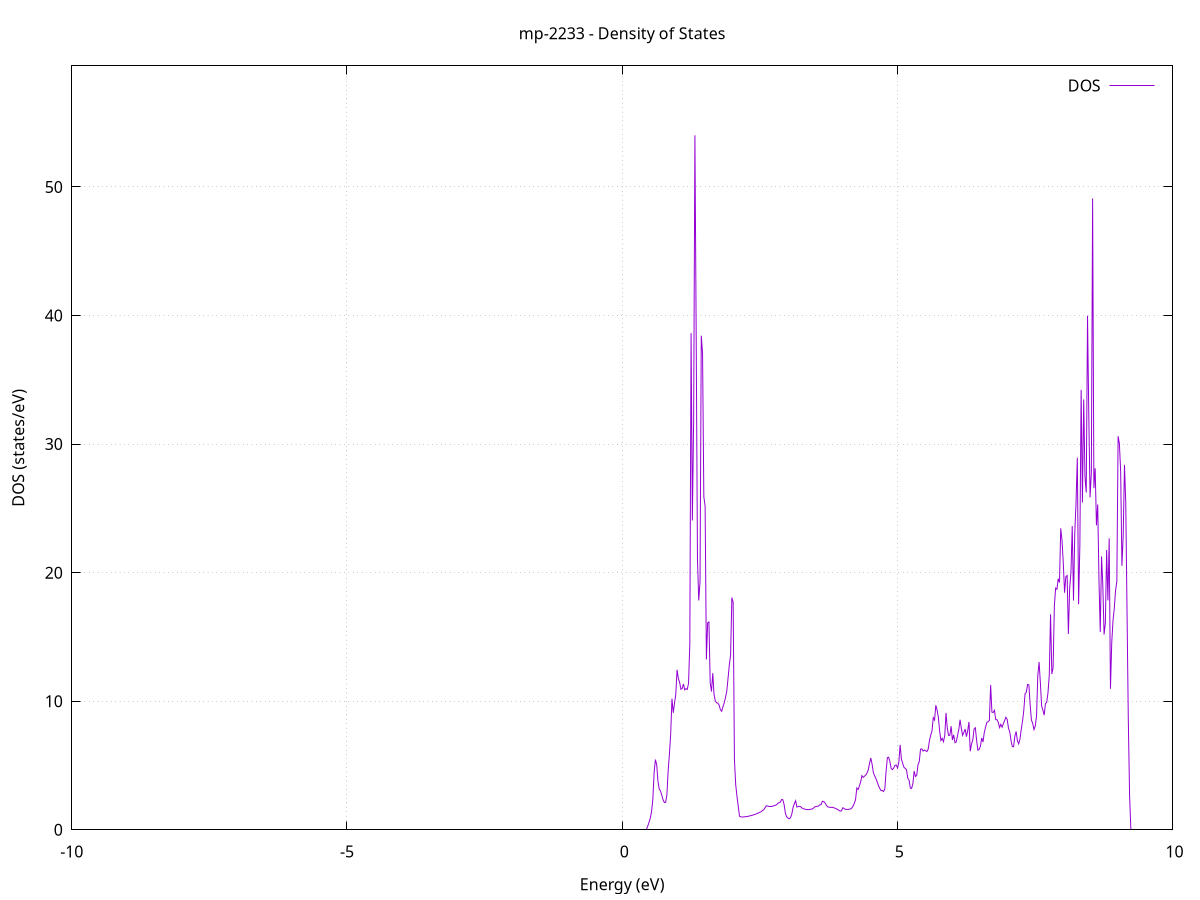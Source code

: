 set title 'mp-2233 - Density of States'
set xlabel 'Energy (eV)'
set ylabel 'DOS (states/eV)'
set grid
set xrange [-10:10]
set yrange [0:59.415]
set xzeroaxis lt -1
set terminal png size 800,600
set output 'mp-2233_dos_gnuplot.png'
plot '-' using 1:2 with lines title 'DOS'
-34.971500 0.000000
-34.948400 0.000000
-34.925200 0.000000
-34.902000 0.000000
-34.878900 0.000000
-34.855700 0.000000
-34.832600 0.000000
-34.809400 0.000000
-34.786200 0.000000
-34.763100 0.000000
-34.739900 0.000000
-34.716800 0.000000
-34.693600 0.000000
-34.670400 0.000000
-34.647300 0.000000
-34.624100 0.000000
-34.601000 0.000000
-34.577800 0.000000
-34.554600 0.000000
-34.531500 0.000000
-34.508300 0.000000
-34.485100 0.000000
-34.462000 0.000000
-34.438800 0.000000
-34.415700 0.000000
-34.392500 0.000000
-34.369300 0.000000
-34.346200 0.000000
-34.323000 0.000000
-34.299900 0.000000
-34.276700 0.000000
-34.253500 0.000000
-34.230400 0.000000
-34.207200 0.000000
-34.184000 0.000000
-34.160900 0.000000
-34.137700 0.000000
-34.114600 0.000000
-34.091400 0.000000
-34.068200 0.000000
-34.045100 0.000000
-34.021900 0.000000
-33.998800 0.000000
-33.975600 0.000000
-33.952400 0.000000
-33.929300 0.000000
-33.906100 0.000000
-33.883000 0.000000
-33.859800 0.000000
-33.836600 0.000000
-33.813500 0.000000
-33.790300 0.000000
-33.767100 0.000000
-33.744000 0.000000
-33.720800 0.000000
-33.697700 0.000000
-33.674500 0.000000
-33.651300 0.000000
-33.628200 0.000000
-33.605000 0.000000
-33.581900 0.000000
-33.558700 0.000000
-33.535500 0.000000
-33.512400 0.000000
-33.489200 0.000000
-33.466000 0.000000
-33.442900 0.000000
-33.419700 0.000000
-33.396600 0.000000
-33.373400 0.000000
-33.350200 0.000000
-33.327100 0.000000
-33.303900 0.000000
-33.280800 0.000000
-33.257600 0.000000
-33.234400 0.000000
-33.211300 0.000000
-33.188100 0.000000
-33.165000 0.000000
-33.141800 0.000000
-33.118600 0.000000
-33.095500 0.000000
-33.072300 0.000000
-33.049100 0.000000
-33.026000 0.000000
-33.002800 0.000000
-32.979700 0.000000
-32.956500 0.000000
-32.933300 0.000000
-32.910200 0.000000
-32.887000 0.000000
-32.863900 1.568600
-32.840700 13.562100
-32.817500 26.415100
-32.794400 27.747700
-32.771200 15.427400
-32.748000 54.456900
-32.724900 6.223500
-32.701700 46.162700
-32.678600 78.265700
-32.655400 48.452000
-32.632200 0.000000
-32.609100 0.000000
-32.585900 0.000000
-32.562800 0.000000
-32.539600 0.000000
-32.516400 0.000000
-32.493300 0.000000
-32.470100 0.000000
-32.447000 0.000000
-32.423800 0.000000
-32.400600 0.000000
-32.377500 0.000000
-32.354300 0.000000
-32.331100 0.000000
-32.308000 0.000000
-32.284800 0.000000
-32.261700 0.000000
-32.238500 0.000000
-32.215300 0.000000
-32.192200 0.000000
-32.169000 0.000000
-32.145900 0.000000
-32.122700 0.000000
-32.099500 0.000000
-32.076400 0.000000
-32.053200 0.000000
-32.030000 0.000000
-32.006900 0.000000
-31.983700 0.000000
-31.960600 0.000000
-31.937400 0.000000
-31.914200 0.000000
-31.891100 0.000000
-31.867900 0.000000
-31.844800 0.000000
-31.821600 0.000000
-31.798400 0.000000
-31.775300 0.000000
-31.752100 0.000000
-31.729000 0.000000
-31.705800 0.000000
-31.682600 0.000000
-31.659500 0.000000
-31.636300 0.000000
-31.613100 0.000000
-31.590000 0.000000
-31.566800 0.000000
-31.543700 0.000000
-31.520500 0.000000
-31.497300 0.000000
-31.474200 0.000000
-31.451000 0.000000
-31.427900 0.000000
-31.404700 0.000000
-31.381500 0.000000
-31.358400 0.000000
-31.335200 0.000000
-31.312000 0.000000
-31.288900 0.000000
-31.265700 0.000000
-31.242600 0.000000
-31.219400 0.000000
-31.196200 0.000000
-31.173100 0.000000
-31.149900 0.000000
-31.126800 0.000000
-31.103600 0.000000
-31.080400 0.000000
-31.057300 0.000000
-31.034100 0.000000
-31.011000 0.000000
-30.987800 0.000000
-30.964600 0.000000
-30.941500 0.000000
-30.918300 0.000000
-30.895100 0.000000
-30.872000 0.000000
-30.848800 0.000000
-30.825700 0.000000
-30.802500 0.000000
-30.779300 0.000000
-30.756200 0.000000
-30.733000 0.000000
-30.709900 0.000000
-30.686700 0.000000
-30.663500 0.000000
-30.640400 0.000000
-30.617200 0.000000
-30.594000 0.000000
-30.570900 0.000000
-30.547700 0.000000
-30.524600 0.000000
-30.501400 0.000000
-30.478200 0.000000
-30.455100 0.000000
-30.431900 0.000000
-30.408800 0.000000
-30.385600 0.000000
-30.362400 0.000000
-30.339300 0.000000
-30.316100 0.000000
-30.293000 0.000000
-30.269800 0.000000
-30.246600 0.000000
-30.223500 0.000000
-30.200300 0.000000
-30.177100 0.000000
-30.154000 0.000000
-30.130800 0.000000
-30.107700 0.000000
-30.084500 0.000000
-30.061300 0.000000
-30.038200 0.000000
-30.015000 0.000000
-29.991900 0.000000
-29.968700 0.000000
-29.945500 0.000000
-29.922400 0.000000
-29.899200 0.000000
-29.876000 0.000000
-29.852900 0.000000
-29.829700 0.000000
-29.806600 0.000000
-29.783400 0.000000
-29.760200 0.000000
-29.737100 0.000000
-29.713900 0.000000
-29.690800 0.000000
-29.667600 0.000000
-29.644400 0.000000
-29.621300 0.000000
-29.598100 0.000000
-29.575000 0.000000
-29.551800 0.000000
-29.528600 0.000000
-29.505500 0.000000
-29.482300 0.000000
-29.459100 0.000000
-29.436000 0.000000
-29.412800 0.000000
-29.389700 0.000000
-29.366500 0.000000
-29.343300 0.000000
-29.320200 0.000000
-29.297000 0.000000
-29.273900 0.000000
-29.250700 0.000000
-29.227500 0.000000
-29.204400 0.000000
-29.181200 0.000000
-29.158000 0.000000
-29.134900 0.000000
-29.111700 0.000000
-29.088600 0.000000
-29.065400 0.000000
-29.042200 0.000000
-29.019100 0.000000
-28.995900 0.000000
-28.972800 0.000000
-28.949600 0.000000
-28.926400 0.000000
-28.903300 0.000000
-28.880100 0.000000
-28.857000 0.000000
-28.833800 0.000000
-28.810600 0.000000
-28.787500 0.000000
-28.764300 0.000000
-28.741100 0.000000
-28.718000 0.000000
-28.694800 0.000000
-28.671700 0.000000
-28.648500 0.000000
-28.625300 0.000000
-28.602200 0.000000
-28.579000 0.000000
-28.555900 0.000000
-28.532700 0.000000
-28.509500 0.000000
-28.486400 0.000000
-28.463200 0.000000
-28.440000 0.000000
-28.416900 0.000000
-28.393700 0.000000
-28.370600 0.000000
-28.347400 0.000000
-28.324200 0.000000
-28.301100 0.000000
-28.277900 0.000000
-28.254800 0.000000
-28.231600 0.000000
-28.208400 0.000000
-28.185300 0.000000
-28.162100 0.000000
-28.139000 0.000000
-28.115800 0.000000
-28.092600 0.000000
-28.069500 0.000000
-28.046300 0.000000
-28.023100 0.000000
-28.000000 0.000000
-27.976800 0.000000
-27.953700 0.000000
-27.930500 0.000000
-27.907300 0.000000
-27.884200 0.000000
-27.861000 0.000000
-27.837900 0.000000
-27.814700 0.000000
-27.791500 0.000000
-27.768400 0.000000
-27.745200 0.000000
-27.722000 0.000000
-27.698900 0.000000
-27.675700 0.000000
-27.652600 0.000000
-27.629400 0.000000
-27.606200 0.000000
-27.583100 0.000000
-27.559900 0.000000
-27.536800 0.000000
-27.513600 0.000000
-27.490400 0.000000
-27.467300 0.000000
-27.444100 0.000000
-27.421000 0.000000
-27.397800 0.000000
-27.374600 0.000000
-27.351500 0.000000
-27.328300 0.000000
-27.305100 0.000000
-27.282000 0.000000
-27.258800 0.000000
-27.235700 0.000000
-27.212500 0.000000
-27.189300 0.000000
-27.166200 0.000000
-27.143000 0.000000
-27.119900 0.000000
-27.096700 0.000000
-27.073500 0.000000
-27.050400 0.000000
-27.027200 0.000000
-27.004000 0.000000
-26.980900 0.000000
-26.957700 0.000000
-26.934600 0.000000
-26.911400 0.000000
-26.888200 0.000000
-26.865100 0.000000
-26.841900 0.000000
-26.818800 0.000000
-26.795600 0.000000
-26.772400 0.000000
-26.749300 0.000000
-26.726100 0.000000
-26.703000 0.000000
-26.679800 0.000000
-26.656600 0.000000
-26.633500 0.000000
-26.610300 0.000000
-26.587100 0.000000
-26.564000 0.000000
-26.540800 0.000000
-26.517700 0.000000
-26.494500 0.000000
-26.471300 0.000000
-26.448200 0.000000
-26.425000 0.000000
-26.401900 0.000000
-26.378700 0.000000
-26.355500 0.000000
-26.332400 0.000000
-26.309200 0.000000
-26.286000 0.000000
-26.262900 0.000000
-26.239700 0.000000
-26.216600 0.000000
-26.193400 0.000000
-26.170200 0.000000
-26.147100 0.000000
-26.123900 0.000000
-26.100800 0.000000
-26.077600 0.000000
-26.054400 0.000000
-26.031300 0.000000
-26.008100 0.000000
-25.985000 0.000000
-25.961800 0.000000
-25.938600 0.000000
-25.915500 0.000000
-25.892300 0.000000
-25.869100 0.000000
-25.846000 0.000000
-25.822800 0.000000
-25.799700 0.000000
-25.776500 0.000000
-25.753300 0.000000
-25.730200 0.000000
-25.707000 0.000000
-25.683900 0.000000
-25.660700 0.000000
-25.637500 0.000000
-25.614400 0.000000
-25.591200 0.000000
-25.568000 0.000000
-25.544900 0.000000
-25.521700 0.000000
-25.498600 0.000000
-25.475400 0.000000
-25.452200 0.000000
-25.429100 0.000000
-25.405900 0.000000
-25.382800 0.000000
-25.359600 0.000000
-25.336400 0.000000
-25.313300 0.000000
-25.290100 0.000000
-25.267000 0.000000
-25.243800 0.000000
-25.220600 0.000000
-25.197500 0.000000
-25.174300 0.000000
-25.151100 0.000000
-25.128000 0.000000
-25.104800 0.000000
-25.081700 0.000000
-25.058500 0.000000
-25.035300 0.000000
-25.012200 0.000000
-24.989000 0.000000
-24.965900 0.000000
-24.942700 0.000000
-24.919500 0.000000
-24.896400 0.000000
-24.873200 0.000000
-24.850000 0.000000
-24.826900 0.000000
-24.803700 0.000000
-24.780600 0.000000
-24.757400 0.000000
-24.734200 0.000000
-24.711100 0.000000
-24.687900 0.000000
-24.664800 0.000000
-24.641600 0.000000
-24.618400 0.000000
-24.595300 0.000000
-24.572100 0.000000
-24.549000 0.000000
-24.525800 0.000000
-24.502600 0.000000
-24.479500 0.000000
-24.456300 0.000000
-24.433100 0.000000
-24.410000 0.000000
-24.386800 0.000000
-24.363700 0.000000
-24.340500 0.000000
-24.317300 0.000000
-24.294200 0.000000
-24.271000 0.000000
-24.247900 0.000000
-24.224700 0.000000
-24.201500 0.000000
-24.178400 0.000000
-24.155200 0.000000
-24.132000 0.000000
-24.108900 0.000000
-24.085700 0.000000
-24.062600 0.000000
-24.039400 0.000000
-24.016200 0.000000
-23.993100 0.000000
-23.969900 0.000000
-23.946800 0.000000
-23.923600 0.000000
-23.900400 0.000000
-23.877300 0.000000
-23.854100 0.000000
-23.831000 0.000000
-23.807800 0.000000
-23.784600 0.000000
-23.761500 0.000000
-23.738300 0.000000
-23.715100 0.000000
-23.692000 0.000000
-23.668800 0.000000
-23.645700 0.000000
-23.622500 0.000000
-23.599300 0.000000
-23.576200 0.000000
-23.553000 0.000000
-23.529900 0.000000
-23.506700 0.000000
-23.483500 0.000000
-23.460400 0.000000
-23.437200 0.000000
-23.414000 0.000000
-23.390900 0.000000
-23.367700 0.000000
-23.344600 0.000000
-23.321400 0.000000
-23.298200 0.000000
-23.275100 0.000000
-23.251900 0.000000
-23.228800 0.000000
-23.205600 0.000000
-23.182400 0.000000
-23.159300 0.000000
-23.136100 0.000000
-23.113000 0.000000
-23.089800 0.000000
-23.066600 0.000000
-23.043500 0.000000
-23.020300 0.000000
-22.997100 0.000000
-22.974000 0.000000
-22.950800 0.000000
-22.927700 0.000000
-22.904500 0.000000
-22.881300 0.000000
-22.858200 0.000000
-22.835000 0.000000
-22.811900 0.000000
-22.788700 0.000000
-22.765500 0.000000
-22.742400 0.000000
-22.719200 0.000000
-22.696000 0.000000
-22.672900 0.000000
-22.649700 0.000000
-22.626600 0.000000
-22.603400 0.000000
-22.580200 0.000000
-22.557100 0.000000
-22.533900 0.000000
-22.510800 0.000000
-22.487600 0.000000
-22.464400 0.000000
-22.441300 0.000000
-22.418100 0.000000
-22.395000 0.000000
-22.371800 0.000000
-22.348600 0.000000
-22.325500 0.000000
-22.302300 0.000000
-22.279100 0.000000
-22.256000 0.000000
-22.232800 0.000000
-22.209700 0.000000
-22.186500 0.000000
-22.163300 0.000000
-22.140200 0.000000
-22.117000 0.000000
-22.093900 0.000000
-22.070700 0.000000
-22.047500 0.000000
-22.024400 0.000000
-22.001200 0.000000
-21.978000 0.000000
-21.954900 0.000000
-21.931700 0.000000
-21.908600 0.000000
-21.885400 0.000000
-21.862200 0.000000
-21.839100 0.000000
-21.815900 0.000000
-21.792800 0.000000
-21.769600 0.000000
-21.746400 0.000000
-21.723300 0.000000
-21.700100 0.000000
-21.677000 0.000000
-21.653800 0.000000
-21.630600 0.000000
-21.607500 0.000000
-21.584300 0.000000
-21.561100 0.000000
-21.538000 0.000000
-21.514800 0.000000
-21.491700 0.000000
-21.468500 0.000000
-21.445300 0.000000
-21.422200 0.000000
-21.399000 0.000000
-21.375900 0.000000
-21.352700 0.000000
-21.329500 0.000000
-21.306400 0.000000
-21.283200 0.000000
-21.260000 0.000000
-21.236900 0.000000
-21.213700 0.000000
-21.190600 0.000000
-21.167400 0.000000
-21.144200 0.000000
-21.121100 0.000000
-21.097900 0.000000
-21.074800 0.000000
-21.051600 0.000000
-21.028400 0.000000
-21.005300 0.000000
-20.982100 0.000000
-20.959000 0.000000
-20.935800 0.000000
-20.912600 0.000000
-20.889500 0.000000
-20.866300 0.000000
-20.843100 0.000000
-20.820000 0.000000
-20.796800 0.000000
-20.773700 0.000000
-20.750500 0.000000
-20.727300 0.000000
-20.704200 0.000000
-20.681000 0.000000
-20.657900 0.000000
-20.634700 0.000000
-20.611500 0.000000
-20.588400 0.000000
-20.565200 0.000000
-20.542000 0.000000
-20.518900 0.000000
-20.495700 0.000000
-20.472600 0.000000
-20.449400 0.000000
-20.426200 0.000000
-20.403100 0.000000
-20.379900 0.000000
-20.356800 0.000000
-20.333600 0.000000
-20.310400 0.000000
-20.287300 0.000000
-20.264100 0.000000
-20.241000 0.000000
-20.217800 0.000000
-20.194600 0.000000
-20.171500 0.000000
-20.148300 0.000000
-20.125100 0.000000
-20.102000 0.000000
-20.078800 0.000000
-20.055700 0.000000
-20.032500 0.000000
-20.009300 0.000000
-19.986200 0.000000
-19.963000 0.000000
-19.939900 0.000000
-19.916700 0.000000
-19.893500 0.000000
-19.870400 0.000000
-19.847200 0.000000
-19.824000 0.000000
-19.800900 0.000000
-19.777700 0.000000
-19.754600 0.000000
-19.731400 0.000000
-19.708200 0.000000
-19.685100 0.000000
-19.661900 0.000000
-19.638800 0.000000
-19.615600 0.000000
-19.592400 0.000000
-19.569300 0.000000
-19.546100 0.000000
-19.522900 0.000000
-19.499800 0.000000
-19.476600 0.000000
-19.453500 0.000000
-19.430300 0.000000
-19.407100 0.000000
-19.384000 0.000000
-19.360800 0.000000
-19.337700 0.000000
-19.314500 0.000000
-19.291300 0.000000
-19.268200 0.000000
-19.245000 0.000000
-19.221900 0.000000
-19.198700 0.000000
-19.175500 0.000000
-19.152400 0.000000
-19.129200 0.000000
-19.106000 0.000000
-19.082900 0.000000
-19.059700 0.000000
-19.036600 0.000000
-19.013400 0.000000
-18.990200 0.000000
-18.967100 0.000000
-18.943900 0.000000
-18.920800 0.000000
-18.897600 0.000000
-18.874400 0.000000
-18.851300 0.000000
-18.828100 0.000000
-18.804900 0.000000
-18.781800 0.000000
-18.758600 0.000000
-18.735500 0.000000
-18.712300 0.000000
-18.689100 0.000000
-18.666000 0.000000
-18.642800 0.000000
-18.619700 0.000000
-18.596500 0.000000
-18.573300 0.000000
-18.550200 0.000000
-18.527000 0.000000
-18.503900 0.000000
-18.480700 0.000000
-18.457500 0.000000
-18.434400 0.000000
-18.411200 0.000000
-18.388000 0.000000
-18.364900 0.000000
-18.341700 0.000000
-18.318600 0.000000
-18.295400 0.000000
-18.272200 0.000000
-18.249100 0.000000
-18.225900 0.000000
-18.202800 0.000000
-18.179600 0.000000
-18.156400 0.000000
-18.133300 0.000000
-18.110100 0.000000
-18.086900 0.000000
-18.063800 0.000000
-18.040600 0.000000
-18.017500 0.000000
-17.994300 0.000000
-17.971100 0.000000
-17.948000 0.000000
-17.924800 0.000000
-17.901700 0.000000
-17.878500 0.000000
-17.855300 0.000000
-17.832200 0.000000
-17.809000 0.000000
-17.785900 0.000000
-17.762700 0.000000
-17.739500 0.000000
-17.716400 0.000000
-17.693200 0.000000
-17.670000 0.000000
-17.646900 0.000000
-17.623700 0.000000
-17.600600 0.000000
-17.577400 0.000000
-17.554200 0.000000
-17.531100 0.000000
-17.507900 0.000000
-17.484800 0.000000
-17.461600 0.000000
-17.438400 0.000000
-17.415300 0.000000
-17.392100 0.000000
-17.368900 0.000000
-17.345800 0.000000
-17.322600 0.000000
-17.299500 0.000000
-17.276300 0.000000
-17.253100 0.000000
-17.230000 0.000000
-17.206800 0.000000
-17.183700 0.000000
-17.160500 0.000000
-17.137300 0.000000
-17.114200 0.000000
-17.091000 0.000000
-17.067900 0.000000
-17.044700 0.000000
-17.021500 0.000000
-16.998400 0.000000
-16.975200 0.000000
-16.952000 0.000000
-16.928900 0.000000
-16.905700 0.000000
-16.882600 0.000000
-16.859400 0.000000
-16.836200 0.000000
-16.813100 0.000000
-16.789900 0.000000
-16.766800 0.000000
-16.743600 0.000000
-16.720400 0.000000
-16.697300 0.000000
-16.674100 0.000000
-16.650900 0.000000
-16.627800 0.000000
-16.604600 0.000000
-16.581500 0.000000
-16.558300 0.000000
-16.535100 0.000000
-16.512000 0.000000
-16.488800 0.000000
-16.465700 0.000000
-16.442500 0.000000
-16.419300 0.000000
-16.396200 0.000000
-16.373000 0.000000
-16.349900 0.000000
-16.326700 0.000000
-16.303500 0.000000
-16.280400 0.000000
-16.257200 0.000000
-16.234000 0.000000
-16.210900 0.000000
-16.187700 0.000000
-16.164600 0.000000
-16.141400 0.000000
-16.118200 0.000000
-16.095100 0.000000
-16.071900 0.000000
-16.048800 0.000000
-16.025600 0.000000
-16.002400 0.000000
-15.979300 0.000000
-15.956100 0.000000
-15.932900 0.000000
-15.909800 0.000000
-15.886600 0.000000
-15.863500 0.000000
-15.840300 0.000000
-15.817100 0.000000
-15.794000 0.000000
-15.770800 0.000000
-15.747700 0.000000
-15.724500 0.000000
-15.701300 0.000000
-15.678200 0.000000
-15.655000 0.000000
-15.631900 0.000000
-15.608700 0.000000
-15.585500 0.000000
-15.562400 0.000000
-15.539200 0.000000
-15.516000 0.000000
-15.492900 0.000000
-15.469700 0.000000
-15.446600 0.000000
-15.423400 0.000000
-15.400200 0.000000
-15.377100 0.000000
-15.353900 0.000000
-15.330800 0.000000
-15.307600 0.000000
-15.284400 0.000000
-15.261300 0.000000
-15.238100 0.000000
-15.214900 0.000000
-15.191800 0.000000
-15.168600 0.000000
-15.145500 0.000000
-15.122300 0.000000
-15.099100 0.000000
-15.076000 0.000000
-15.052800 0.000000
-15.029700 0.000000
-15.006500 0.000000
-14.983300 0.000000
-14.960200 0.000000
-14.937000 0.000000
-14.913900 0.000000
-14.890700 0.000000
-14.867500 0.000000
-14.844400 0.000000
-14.821200 0.000000
-14.798000 0.000000
-14.774900 0.000000
-14.751700 0.000000
-14.728600 0.000000
-14.705400 0.000000
-14.682200 0.000000
-14.659100 0.000000
-14.635900 0.000000
-14.612800 0.000000
-14.589600 0.000000
-14.566400 0.000000
-14.543300 0.000000
-14.520100 0.000000
-14.496900 0.000000
-14.473800 0.000000
-14.450600 0.000000
-14.427500 0.000000
-14.404300 0.000000
-14.381100 0.000000
-14.358000 0.000000
-14.334800 0.000000
-14.311700 0.000000
-14.288500 0.000000
-14.265300 0.000000
-14.242200 0.000000
-14.219000 0.000000
-14.195900 0.000000
-14.172700 0.000000
-14.149500 0.000000
-14.126400 0.000000
-14.103200 0.000000
-14.080000 0.000000
-14.056900 0.000000
-14.033700 0.000000
-14.010600 0.000000
-13.987400 0.000000
-13.964200 0.000000
-13.941100 0.000000
-13.917900 0.000000
-13.894800 0.000000
-13.871600 0.000000
-13.848400 0.000000
-13.825300 0.000000
-13.802100 0.000000
-13.778900 0.000000
-13.755800 0.000000
-13.732600 0.000000
-13.709500 0.000000
-13.686300 0.000000
-13.663100 0.000000
-13.640000 0.000000
-13.616800 0.000000
-13.593700 0.000000
-13.570500 0.000000
-13.547300 0.000000
-13.524200 0.000000
-13.501000 0.000000
-13.477900 0.000000
-13.454700 0.000000
-13.431500 0.000000
-13.408400 0.000000
-13.385200 0.000000
-13.362000 0.000000
-13.338900 0.000000
-13.315700 0.000000
-13.292600 0.000000
-13.269400 0.000000
-13.246200 0.000000
-13.223100 0.000000
-13.199900 0.000000
-13.176800 0.000000
-13.153600 0.000000
-13.130400 0.000000
-13.107300 0.000000
-13.084100 0.000000
-13.060900 0.000000
-13.037800 0.000000
-13.014600 0.000000
-12.991500 0.000000
-12.968300 0.000000
-12.945100 0.000000
-12.922000 0.000000
-12.898800 0.000000
-12.875700 0.000000
-12.852500 0.000000
-12.829300 0.000000
-12.806200 0.000000
-12.783000 0.000000
-12.759900 0.000000
-12.736700 0.000000
-12.713500 0.000000
-12.690400 0.000000
-12.667200 0.000000
-12.644000 0.000000
-12.620900 0.000000
-12.597700 0.000000
-12.574600 0.000000
-12.551400 0.000000
-12.528200 0.000000
-12.505100 0.000000
-12.481900 0.000000
-12.458800 0.000000
-12.435600 0.000000
-12.412400 0.000000
-12.389300 0.000000
-12.366100 0.000000
-12.342900 0.000000
-12.319800 0.000000
-12.296600 0.000000
-12.273500 0.000000
-12.250300 0.000000
-12.227100 0.000000
-12.204000 0.000000
-12.180800 0.000000
-12.157700 0.000000
-12.134500 0.000000
-12.111300 0.000000
-12.088200 0.000000
-12.065000 0.000000
-12.041900 0.000000
-12.018700 0.000000
-11.995500 0.000000
-11.972400 0.000000
-11.949200 0.000000
-11.926000 0.000000
-11.902900 0.000000
-11.879700 0.000000
-11.856600 1.183000
-11.833400 2.513000
-11.810200 3.374400
-11.787100 4.442400
-11.763900 5.798900
-11.740800 8.558300
-11.717600 13.918700
-11.694400 12.457700
-11.671300 10.605000
-11.648100 9.552300
-11.624900 11.986200
-11.601800 15.966500
-11.578600 10.464100
-11.555500 9.122300
-11.532300 10.669800
-11.509100 9.020300
-11.486000 8.259200
-11.462800 7.393000
-11.439700 5.859800
-11.416500 4.432200
-11.393300 2.528400
-11.370200 6.330100
-11.347000 9.266000
-11.323900 20.828300
-11.300700 16.220700
-11.277500 12.062400
-11.254400 9.221500
-11.231200 9.458100
-11.208000 12.432200
-11.184900 10.082400
-11.161700 14.514800
-11.138600 17.007700
-11.115400 15.400500
-11.092200 12.997800
-11.069100 10.079600
-11.045900 10.602800
-11.022800 8.417700
-10.999600 8.966100
-10.976400 10.864700
-10.953300 14.525400
-10.930100 16.212100
-10.906900 19.982800
-10.883800 24.002600
-10.860600 26.403500
-10.837500 18.741000
-10.814300 14.093900
-10.791100 11.956500
-10.768000 12.476400
-10.744800 23.658200
-10.721700 18.555900
-10.698500 15.511000
-10.675300 18.187400
-10.652200 20.300900
-10.629000 21.802100
-10.605900 15.222000
-10.582700 13.979900
-10.559500 18.369600
-10.536400 22.182800
-10.513200 26.416900
-10.490000 21.375400
-10.466900 30.967400
-10.443700 11.715400
-10.420600 8.531700
-10.397400 8.397900
-10.374200 5.755000
-10.351100 4.461900
-10.327900 3.888800
-10.304800 4.318400
-10.281600 5.637900
-10.258400 6.137900
-10.235300 7.534100
-10.212100 9.266500
-10.188900 11.905600
-10.165800 17.653200
-10.142600 35.895200
-10.119500 40.676200
-10.096300 24.481200
-10.073100 17.230500
-10.050000 8.105200
-10.026800 0.000000
-10.003700 0.000000
-9.980500 0.000000
-9.957300 0.000000
-9.934200 0.000000
-9.911000 0.000000
-9.887900 0.000000
-9.864700 0.000000
-9.841500 0.000000
-9.818400 0.000000
-9.795200 0.000000
-9.772000 0.000000
-9.748900 0.000000
-9.725700 0.000000
-9.702600 0.000000
-9.679400 0.000000
-9.656200 0.000000
-9.633100 0.000000
-9.609900 0.000000
-9.586800 0.000000
-9.563600 0.000000
-9.540400 0.000000
-9.517300 0.000000
-9.494100 0.000000
-9.470900 0.000000
-9.447800 0.000000
-9.424600 0.000000
-9.401500 0.000000
-9.378300 0.000000
-9.355100 0.000000
-9.332000 0.000000
-9.308800 0.000000
-9.285700 0.000000
-9.262500 0.000000
-9.239300 0.000000
-9.216200 0.000000
-9.193000 0.000000
-9.169900 0.000000
-9.146700 0.000000
-9.123500 0.000000
-9.100400 0.000000
-9.077200 0.000000
-9.054000 0.000000
-9.030900 0.000000
-9.007700 0.000000
-8.984600 0.000000
-8.961400 0.000000
-8.938200 0.000000
-8.915100 0.000000
-8.891900 0.000000
-8.868800 0.000000
-8.845600 0.000000
-8.822400 0.000000
-8.799300 0.000000
-8.776100 0.000000
-8.752900 0.000000
-8.729800 0.000000
-8.706600 0.000000
-8.683500 0.000000
-8.660300 0.000000
-8.637100 0.000000
-8.614000 0.000000
-8.590800 0.000000
-8.567700 0.000000
-8.544500 0.000000
-8.521300 0.000000
-8.498200 0.000000
-8.475000 0.000000
-8.451900 0.000000
-8.428700 0.000000
-8.405500 0.000000
-8.382400 0.000000
-8.359200 0.000000
-8.336000 0.000000
-8.312900 0.000000
-8.289700 0.000000
-8.266600 0.000000
-8.243400 0.000000
-8.220200 0.000000
-8.197100 0.000000
-8.173900 0.000000
-8.150800 0.000000
-8.127600 0.000000
-8.104400 0.000000
-8.081300 0.000000
-8.058100 0.000000
-8.034900 0.000000
-8.011800 0.000000
-7.988600 0.000000
-7.965500 0.000000
-7.942300 0.000000
-7.919100 0.000000
-7.896000 0.000000
-7.872800 0.000000
-7.849700 0.000000
-7.826500 0.000000
-7.803300 0.000000
-7.780200 0.000000
-7.757000 0.000000
-7.733900 0.000000
-7.710700 0.000000
-7.687500 0.000000
-7.664400 0.000000
-7.641200 0.000000
-7.618000 0.000000
-7.594900 0.000000
-7.571700 0.000000
-7.548600 0.000000
-7.525400 0.000000
-7.502200 0.000000
-7.479100 0.000000
-7.455900 0.000000
-7.432800 0.000000
-7.409600 0.000000
-7.386400 0.000000
-7.363300 0.000000
-7.340100 0.000000
-7.316900 0.000000
-7.293800 0.000000
-7.270600 0.000000
-7.247500 0.000000
-7.224300 0.000000
-7.201100 0.000000
-7.178000 0.000000
-7.154800 0.000000
-7.131700 0.000000
-7.108500 0.000000
-7.085300 0.000000
-7.062200 0.000000
-7.039000 0.000000
-7.015900 0.000000
-6.992700 0.000000
-6.969500 0.000000
-6.946400 0.000000
-6.923200 0.000000
-6.900000 0.000000
-6.876900 0.000000
-6.853700 0.000000
-6.830600 0.000000
-6.807400 0.000000
-6.784200 0.000000
-6.761100 0.000000
-6.737900 0.000000
-6.714800 0.000000
-6.691600 0.000000
-6.668400 0.000000
-6.645300 0.000000
-6.622100 0.000000
-6.598900 0.000000
-6.575800 0.000000
-6.552600 0.000000
-6.529500 0.000000
-6.506300 0.000000
-6.483100 0.000000
-6.460000 0.000000
-6.436800 0.000000
-6.413700 0.000000
-6.390500 0.000000
-6.367300 0.000000
-6.344200 0.000000
-6.321000 0.000000
-6.297900 0.000000
-6.274700 0.000000
-6.251500 0.000000
-6.228400 0.000000
-6.205200 0.000000
-6.182000 0.000000
-6.158900 0.000000
-6.135700 0.000000
-6.112600 0.000000
-6.089400 0.000000
-6.066200 0.000000
-6.043100 0.000000
-6.019900 0.000000
-5.996800 0.000000
-5.973600 0.000000
-5.950400 0.000000
-5.927300 0.000000
-5.904100 0.000000
-5.880900 0.000000
-5.857800 0.000000
-5.834600 0.000000
-5.811500 0.000000
-5.788300 0.000000
-5.765100 0.000000
-5.742000 0.000000
-5.718800 0.000000
-5.695700 0.000000
-5.672500 0.000000
-5.649300 0.000000
-5.626200 0.000000
-5.603000 0.000000
-5.579900 0.000000
-5.556700 0.000000
-5.533500 0.000000
-5.510400 0.000000
-5.487200 0.000000
-5.464000 0.000000
-5.440900 0.000000
-5.417700 0.000000
-5.394600 0.000000
-5.371400 0.000000
-5.348200 0.000000
-5.325100 0.000000
-5.301900 0.000000
-5.278800 0.000000
-5.255600 0.000000
-5.232400 0.000000
-5.209300 0.000000
-5.186100 0.000000
-5.162900 0.000000
-5.139800 0.000000
-5.116600 0.000000
-5.093500 0.000000
-5.070300 0.000000
-5.047100 0.000000
-5.024000 0.000000
-5.000800 0.000000
-4.977700 0.000000
-4.954500 0.000000
-4.931300 0.000000
-4.908200 0.000000
-4.885000 0.000000
-4.861900 0.000000
-4.838700 0.000000
-4.815500 0.000000
-4.792400 0.000000
-4.769200 0.000000
-4.746000 0.000000
-4.722900 0.000000
-4.699700 0.000000
-4.676600 0.000000
-4.653400 0.000000
-4.630200 0.000000
-4.607100 0.000000
-4.583900 0.000000
-4.560800 0.000000
-4.537600 0.000000
-4.514400 0.000000
-4.491300 0.000000
-4.468100 0.000000
-4.444900 0.000000
-4.421800 0.000000
-4.398600 0.000000
-4.375500 0.000000
-4.352300 0.000000
-4.329100 0.000000
-4.306000 0.000000
-4.282800 0.000000
-4.259700 0.000000
-4.236500 0.000000
-4.213300 0.000000
-4.190200 0.000000
-4.167000 0.000000
-4.143900 0.000000
-4.120700 0.000000
-4.097500 0.000000
-4.074400 0.000000
-4.051200 0.000000
-4.028000 0.000000
-4.004900 0.000000
-3.981700 0.000000
-3.958600 0.000000
-3.935400 0.000000
-3.912200 0.000000
-3.889100 0.000000
-3.865900 0.000000
-3.842800 0.000000
-3.819600 0.000000
-3.796400 0.000000
-3.773300 0.000000
-3.750100 0.000000
-3.726900 0.000000
-3.703800 0.000000
-3.680600 0.000000
-3.657500 0.000000
-3.634300 0.000000
-3.611100 0.000000
-3.588000 0.000000
-3.564800 0.000000
-3.541700 0.000000
-3.518500 0.000000
-3.495300 0.000000
-3.472200 0.000000
-3.449000 0.000000
-3.425900 0.000000
-3.402700 0.000000
-3.379500 0.000000
-3.356400 0.000000
-3.333200 0.000000
-3.310000 0.000000
-3.286900 0.000000
-3.263700 0.000000
-3.240600 0.000000
-3.217400 0.000000
-3.194200 0.000000
-3.171100 0.000000
-3.147900 0.000000
-3.124800 0.000000
-3.101600 0.000000
-3.078400 0.000000
-3.055300 0.000000
-3.032100 0.000000
-3.008900 0.000000
-2.985800 0.000000
-2.962600 0.000000
-2.939500 0.000000
-2.916300 0.000000
-2.893100 0.000000
-2.870000 0.000000
-2.846800 0.000000
-2.823700 0.000000
-2.800500 0.000000
-2.777300 0.000000
-2.754200 0.000000
-2.731000 0.000000
-2.707900 0.000000
-2.684700 0.000000
-2.661500 0.000000
-2.638400 0.000000
-2.615200 0.000000
-2.592000 0.000000
-2.568900 0.000000
-2.545700 0.000000
-2.522600 0.000000
-2.499400 0.000000
-2.476200 0.000000
-2.453100 0.000000
-2.429900 0.000000
-2.406800 0.000000
-2.383600 0.000000
-2.360400 0.000000
-2.337300 0.000000
-2.314100 0.000000
-2.290900 0.000000
-2.267800 0.000000
-2.244600 0.000000
-2.221500 0.000000
-2.198300 0.000000
-2.175100 0.000000
-2.152000 0.000000
-2.128800 0.000000
-2.105700 0.000000
-2.082500 0.000000
-2.059300 0.000000
-2.036200 0.000000
-2.013000 0.000000
-1.989900 0.000000
-1.966700 0.000000
-1.943500 0.000000
-1.920400 0.000000
-1.897200 0.000000
-1.874000 0.000000
-1.850900 0.000000
-1.827700 0.000000
-1.804600 0.000000
-1.781400 0.000000
-1.758200 0.000000
-1.735100 0.000000
-1.711900 0.000000
-1.688800 0.000000
-1.665600 0.000000
-1.642400 0.000000
-1.619300 0.000000
-1.596100 0.000000
-1.572900 0.000000
-1.549800 0.000000
-1.526600 0.000000
-1.503500 0.000000
-1.480300 0.000000
-1.457100 0.000000
-1.434000 0.000000
-1.410800 0.000000
-1.387700 0.000000
-1.364500 0.000000
-1.341300 0.000000
-1.318200 0.000000
-1.295000 0.000000
-1.271900 0.000000
-1.248700 0.000000
-1.225500 0.000000
-1.202400 0.000000
-1.179200 0.000000
-1.156000 0.000000
-1.132900 0.000000
-1.109700 0.000000
-1.086600 0.000000
-1.063400 0.000000
-1.040200 0.000000
-1.017100 0.000000
-0.993900 0.000000
-0.970800 0.000000
-0.947600 0.000000
-0.924400 0.000000
-0.901300 0.000000
-0.878100 0.000000
-0.854900 0.000000
-0.831800 0.000000
-0.808600 0.000000
-0.785500 0.000000
-0.762300 0.000000
-0.739100 0.000000
-0.716000 0.000000
-0.692800 0.000000
-0.669700 0.000000
-0.646500 0.000000
-0.623300 0.000000
-0.600200 0.000000
-0.577000 0.000000
-0.553900 0.000000
-0.530700 0.000000
-0.507500 0.000000
-0.484400 0.000000
-0.461200 0.000000
-0.438000 0.000000
-0.414900 0.000000
-0.391700 0.000000
-0.368600 0.000000
-0.345400 0.000000
-0.322200 0.000000
-0.299100 0.000000
-0.275900 0.000000
-0.252800 0.000000
-0.229600 0.000000
-0.206400 0.000000
-0.183300 0.000000
-0.160100 0.000000
-0.136900 0.000000
-0.113800 0.000000
-0.090600 0.000000
-0.067500 0.000000
-0.044300 0.000000
-0.021100 0.000000
0.002000 0.000000
0.025200 0.000000
0.048300 0.000000
0.071500 0.000000
0.094700 0.000000
0.117800 0.000000
0.141000 0.000000
0.164100 0.000000
0.187300 0.000000
0.210500 0.000000
0.233600 0.000000
0.256800 0.000000
0.280000 0.000000
0.303100 0.000000
0.326300 0.000000
0.349400 0.000000
0.372600 0.000000
0.395800 0.000000
0.418900 0.000000
0.442100 0.019000
0.465200 0.284200
0.488400 0.584300
0.511600 0.904300
0.534700 1.430500
0.557900 2.365200
0.581100 4.455000
0.604200 5.459800
0.627400 5.070500
0.650500 3.790000
0.673700 3.169900
0.696900 3.021100
0.720000 2.699400
0.743200 2.335100
0.766300 2.124700
0.789500 2.125600
0.812700 2.698600
0.835800 4.578500
0.859000 5.893200
0.882100 7.467800
0.905300 10.196200
0.928500 9.099400
0.951600 9.834700
0.974800 10.549000
0.998000 12.445700
1.021100 11.772400
1.044300 11.469300
1.067400 10.929400
1.090600 10.988700
1.113800 11.337200
1.136900 10.887600
1.160100 10.978500
1.183200 10.914000
1.206400 11.397600
1.229600 14.461300
1.252700 38.633500
1.275900 24.056800
1.299100 31.875800
1.322200 54.013700
1.345400 38.521000
1.368500 21.045700
1.391700 17.835300
1.414900 19.275900
1.438000 38.429300
1.461200 37.032000
1.484300 25.901400
1.507500 25.182300
1.530700 13.249900
1.553800 16.094400
1.577000 16.161600
1.600100 11.419800
1.623300 10.756400
1.646500 12.178100
1.669600 10.533400
1.692800 10.018000
1.716000 9.873600
1.739100 9.848000
1.762300 9.701200
1.785400 9.339100
1.808600 9.213400
1.831800 9.577500
1.854900 9.870200
1.878100 10.289500
1.901200 10.790600
1.924400 11.788700
1.947600 12.815900
1.970700 13.619600
1.993900 18.062600
2.017100 17.688900
2.040200 5.453500
2.063400 3.512700
2.086500 2.594500
2.109700 1.827400
2.132900 1.047100
2.156000 1.007300
2.179200 0.991400
2.202300 0.995400
2.225500 1.008600
2.248700 1.023000
2.271800 1.038700
2.295000 1.055800
2.318100 1.076500
2.341300 1.101100
2.364500 1.128400
2.387600 1.157700
2.410800 1.193600
2.434000 1.232400
2.457100 1.273500
2.480300 1.317000
2.503400 1.362700
2.526600 1.410400
2.549800 1.495400
2.572900 1.561500
2.596100 1.716500
2.619200 1.863600
2.642400 1.853100
2.665600 1.813600
2.688700 1.804000
2.711900 1.803900
2.735100 1.840700
2.758200 1.875700
2.781400 1.902300
2.804500 1.943300
2.827700 2.043300
2.850900 2.112800
2.874000 2.145800
2.897200 2.355500
2.920300 2.333900
2.943500 1.948000
2.966700 1.265600
2.989800 1.010600
3.013000 0.912900
3.036100 0.856000
3.059300 0.929400
3.082500 1.216800
3.105600 1.737900
3.128800 2.020100
3.152000 2.259800
3.175100 1.771100
3.198300 1.794300
3.221400 1.830300
3.244600 1.790700
3.267800 1.688700
3.290900 1.640300
3.314100 1.606500
3.337200 1.590700
3.360400 1.573500
3.383600 1.568300
3.406700 1.584700
3.429900 1.599700
3.453100 1.616500
3.476200 1.682800
3.499400 1.778100
3.522500 1.810000
3.545700 1.825900
3.568900 1.850700
3.592000 1.944100
3.615200 1.962900
3.638300 2.215000
3.661500 2.202700
3.684700 2.103700
3.707800 1.934200
3.731000 1.792100
3.754100 1.764900
3.777300 1.745100
3.800500 1.737000
3.823600 1.750300
3.846800 1.709300
3.870000 1.673200
3.893100 1.630100
3.916300 1.580400
3.939400 1.501300
3.962600 1.450200
3.985800 1.482800
4.008900 1.712100
4.032100 1.662200
4.055200 1.590700
4.078400 1.585000
4.101600 1.584100
4.124700 1.596200
4.147900 1.618600
4.171100 1.683100
4.194200 1.822900
4.217400 2.047400
4.240500 2.330700
4.263700 3.248200
4.286900 3.131400
4.310000 3.394600
4.333200 3.706900
4.356300 4.211500
4.379500 4.078600
4.402700 4.167000
4.425800 4.257000
4.449000 4.404500
4.472100 4.668100
4.495300 5.165900
4.518500 5.583300
4.541600 5.098200
4.564800 4.445600
4.588000 4.195000
4.611100 3.988100
4.634300 3.717000
4.657400 3.435700
4.680600 3.225900
4.703800 3.043700
4.726900 3.050800
4.750100 2.974200
4.773200 3.198100
4.796400 4.572100
4.819600 5.611400
4.842700 5.643100
4.865900 5.286600
4.889100 4.758400
4.912200 4.680900
4.935400 4.815000
4.958500 5.006000
4.981700 5.033800
5.004900 4.799400
5.028000 5.280800
5.051200 6.602100
5.074300 5.493700
5.097500 5.176500
5.120700 4.854800
5.143800 4.773300
5.167000 4.664100
5.190100 4.018300
5.213300 3.847400
5.236500 3.243500
5.259600 3.218100
5.282800 3.588700
5.306000 4.564200
5.329100 4.144000
5.352300 4.227100
5.375400 5.057800
5.398600 5.300600
5.421800 6.269200
5.444900 6.296800
5.468100 6.122200
5.491200 6.194500
5.514400 6.146700
5.537600 6.084000
5.560700 6.274800
5.583900 6.935800
5.607100 7.355700
5.630200 7.695600
5.653400 8.720500
5.676500 8.538600
5.699700 9.684600
5.722900 9.307800
5.746000 8.733000
5.769200 7.673400
5.792300 6.936800
5.815500 7.118300
5.838700 6.843600
5.861800 7.328000
5.885000 9.092100
5.908100 7.887900
5.931300 7.335900
5.954500 7.348500
5.977600 8.056100
6.000800 6.985200
6.024000 7.381100
6.047100 6.777000
6.070300 6.828600
6.093400 7.300600
6.116600 7.786300
6.139800 8.560500
6.162900 7.896500
6.186100 7.346500
6.209200 7.577600
6.232400 7.840600
6.255600 7.242100
6.278700 7.706900
6.301900 8.386700
6.325100 6.106200
6.348200 6.667100
6.371400 6.987500
6.394500 7.834700
6.417700 7.934300
6.440900 6.946200
6.464000 6.188800
6.487200 6.245700
6.510300 6.513100
6.533500 7.146800
6.556700 6.821100
6.579800 7.560500
6.603000 7.959000
6.626100 8.343400
6.649300 8.405400
6.672500 8.497100
6.695600 11.262500
6.718800 9.156100
6.742000 9.119000
6.765100 9.290200
6.788300 8.564300
6.811400 8.560700
6.834600 8.358200
6.857800 7.946800
6.880900 8.203400
6.904100 7.975800
6.927200 8.256200
6.950400 8.503300
6.973600 8.752700
6.996700 8.570900
7.019900 7.897400
7.043100 7.599200
7.066200 6.929900
7.089400 6.481300
7.112500 6.455300
7.135700 7.280100
7.158900 7.644400
7.182000 6.916300
7.205200 6.684900
7.228300 7.052800
7.251500 7.799200
7.274700 8.438400
7.297800 9.276200
7.321000 10.583900
7.344100 10.694400
7.367300 11.306600
7.390500 11.264000
7.413600 9.725000
7.436800 8.532100
7.460000 8.270300
7.483100 7.792000
7.506300 8.069900
7.529400 8.825100
7.552600 12.004900
7.575800 13.049500
7.598900 11.458100
7.622100 9.629000
7.645200 9.301600
7.668400 8.913000
7.691600 9.811800
7.714700 9.919500
7.737900 10.680600
7.761100 12.020100
7.784200 16.760400
7.807400 12.117000
7.830500 12.601900
7.853700 17.448700
7.876900 18.798700
7.900000 18.707500
7.923200 19.525800
7.946300 19.232200
7.969500 23.442800
7.992700 22.492100
8.015800 20.720000
8.039000 18.437900
8.062200 19.682300
8.085300 19.780200
8.108500 15.232800
8.131600 18.796400
8.154800 20.000400
8.178000 23.620100
8.201100 17.829100
8.224300 23.044700
8.247400 25.477400
8.270600 28.938500
8.293800 17.538600
8.316900 22.109400
8.340100 34.222200
8.363200 25.450400
8.386400 33.470100
8.409600 27.456800
8.432700 26.233200
8.455900 39.981400
8.479100 32.230100
8.502200 25.854300
8.525400 27.737200
8.548500 49.103200
8.571700 26.569600
8.594900 28.116000
8.618000 23.676300
8.641200 25.301700
8.664300 19.364100
8.687500 15.386900
8.710700 21.255700
8.733800 19.049700
8.757000 15.188900
8.780200 16.082900
8.803300 21.757500
8.826500 17.841700
8.849600 22.664000
8.872800 10.965100
8.896000 14.543600
8.919100 16.264500
8.942300 17.235900
8.965400 18.601800
8.988600 19.301700
9.011800 30.611500
9.034900 30.048300
9.058100 27.880600
9.081200 20.526000
9.104400 22.884400
9.127600 28.386600
9.150700 25.422900
9.173900 16.909800
9.197100 8.576300
9.220200 2.660300
9.243400 0.048300
9.266500 0.000000
9.289700 0.000000
9.312900 0.000000
9.336000 0.000000
9.359200 0.000000
9.382300 0.000000
9.405500 0.000000
9.428700 0.000000
9.451800 0.000000
9.475000 0.000000
9.498200 0.000000
9.521300 0.000000
9.544500 0.000000
9.567600 0.000000
9.590800 0.000000
9.614000 0.000000
9.637100 0.000000
9.660300 0.000000
9.683400 0.000000
9.706600 0.000000
9.729800 0.000000
9.752900 0.000000
9.776100 0.000000
9.799200 0.000000
9.822400 0.000000
9.845600 0.000000
9.868700 0.000000
9.891900 0.000000
9.915100 0.000000
9.938200 0.000000
9.961400 0.000000
9.984500 0.000000
10.007700 0.000000
10.030900 0.000000
10.054000 0.000000
10.077200 0.000000
10.100300 0.000000
10.123500 0.000000
10.146700 0.000000
10.169800 0.000000
10.193000 0.000000
10.216200 0.000000
10.239300 0.000000
10.262500 0.000000
10.285600 0.000000
10.308800 0.000000
10.332000 0.000000
10.355100 0.000000
10.378300 0.000000
10.401400 0.000000
10.424600 0.000000
10.447800 0.000000
10.470900 0.000000
10.494100 0.000000
10.517200 0.000000
10.540400 0.000000
10.563600 0.000000
10.586700 0.000000
10.609900 0.000000
10.633100 0.000000
10.656200 0.000000
10.679400 0.000000
10.702500 0.000000
10.725700 0.000000
10.748900 0.000000
10.772000 0.000000
10.795200 0.000000
10.818300 0.000000
10.841500 0.000000
10.864700 0.000000
10.887800 0.000000
10.911000 0.000000
10.934200 0.000000
10.957300 0.000000
10.980500 0.000000
11.003600 0.000000
11.026800 0.000000
11.050000 0.000000
11.073100 0.000000
11.096300 0.000000
11.119400 0.000000
11.142600 0.000000
11.165800 0.000000
11.188900 0.000000
11.212100 0.000000
11.235200 0.000000
11.258400 0.000000
11.281600 0.000000
11.304700 0.000000
11.327900 0.000000
11.351100 0.000000
e
